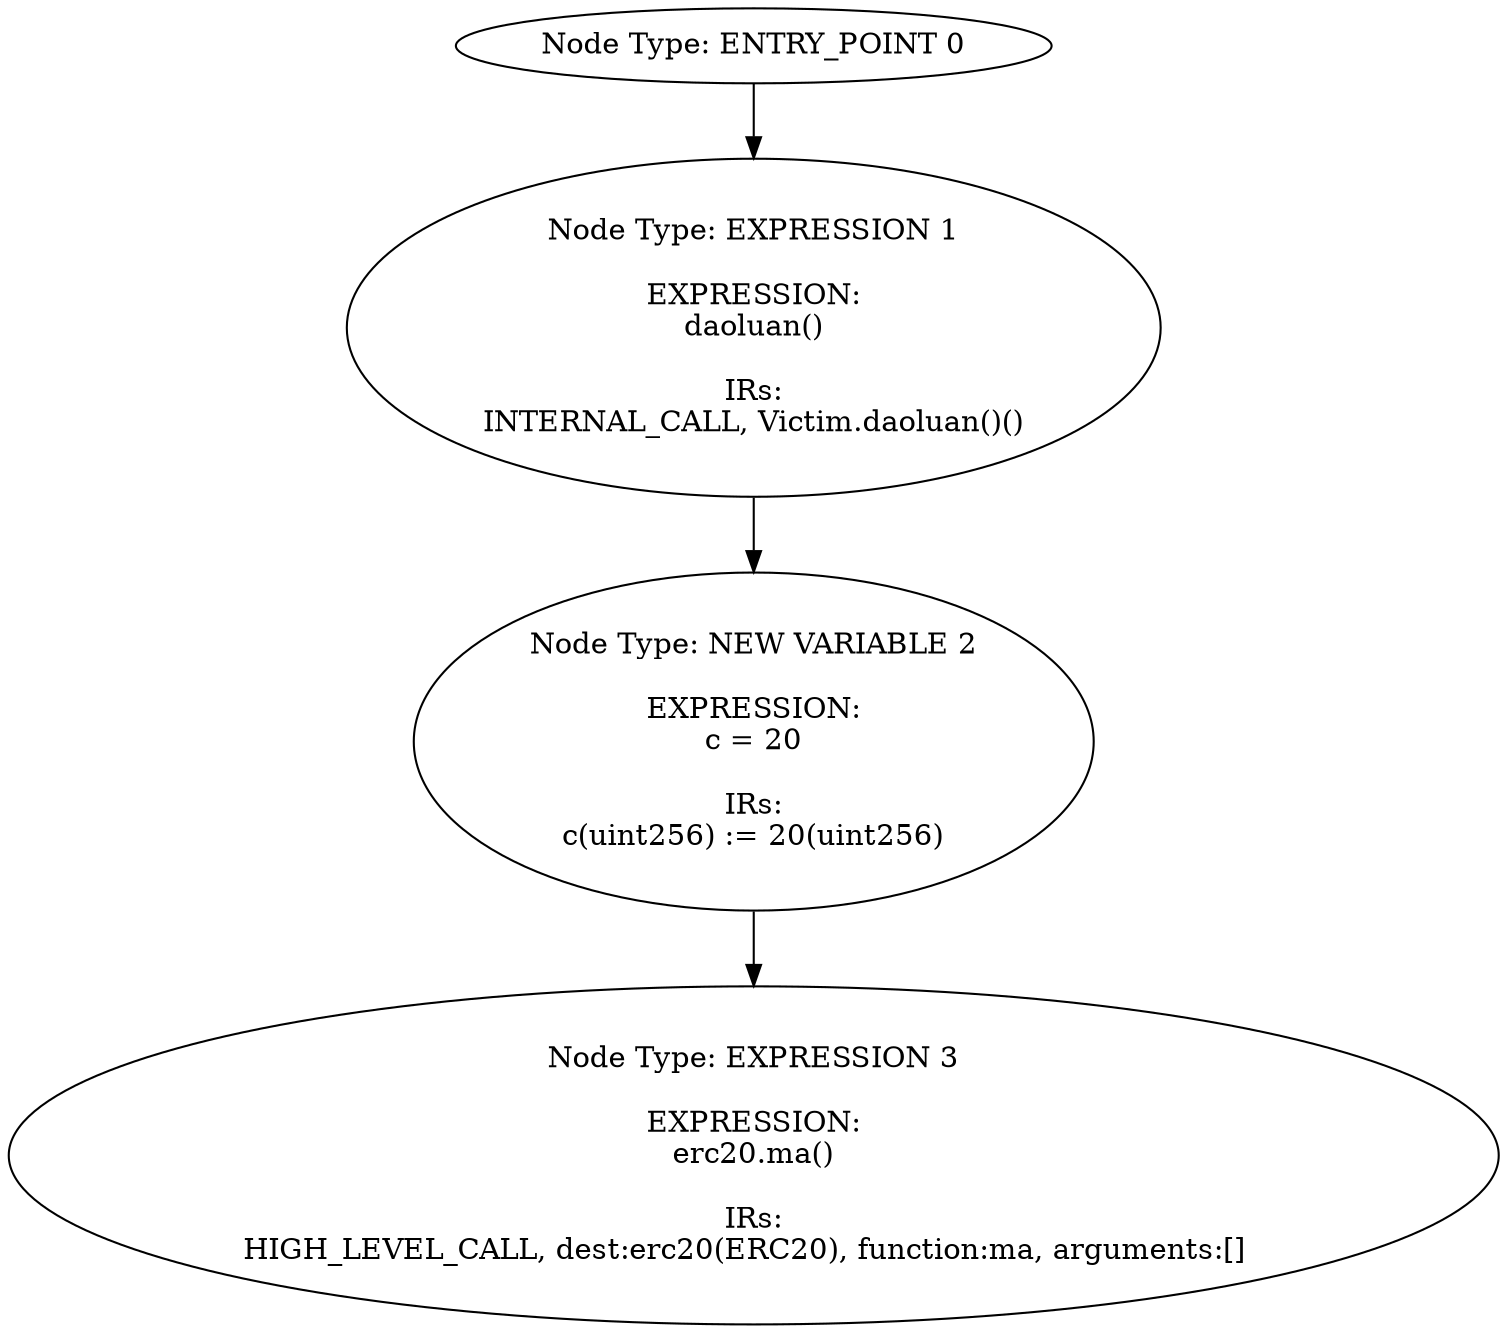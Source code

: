 digraph{
0[label="Node Type: ENTRY_POINT 0
"];
0->1;
1[label="Node Type: EXPRESSION 1

EXPRESSION:
daoluan()

IRs:
INTERNAL_CALL, Victim.daoluan()()"];
1->2;
2[label="Node Type: NEW VARIABLE 2

EXPRESSION:
c = 20

IRs:
c(uint256) := 20(uint256)"];
2->3;
3[label="Node Type: EXPRESSION 3

EXPRESSION:
erc20.ma()

IRs:
HIGH_LEVEL_CALL, dest:erc20(ERC20), function:ma, arguments:[]  "];
}
